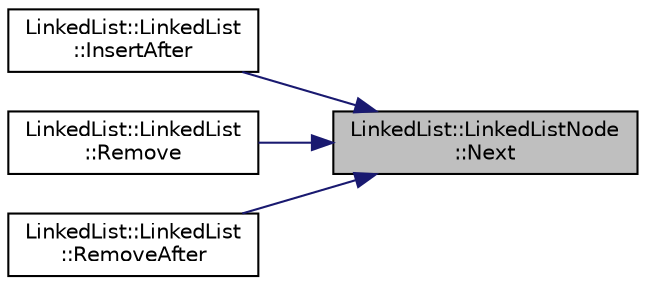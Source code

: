 digraph "LinkedList::LinkedListNode::Next"
{
 // LATEX_PDF_SIZE
  edge [fontname="Helvetica",fontsize="10",labelfontname="Helvetica",labelfontsize="10"];
  node [fontname="Helvetica",fontsize="10",shape=record];
  rankdir="RL";
  Node1 [label="LinkedList::LinkedListNode\l::Next",height=0.2,width=0.4,color="black", fillcolor="grey75", style="filled", fontcolor="black",tooltip="Get the next node in the linked list."];
  Node1 -> Node2 [dir="back",color="midnightblue",fontsize="10",style="solid",fontname="Helvetica"];
  Node2 [label="LinkedList::LinkedList\l::InsertAfter",height=0.2,width=0.4,color="black", fillcolor="white", style="filled",URL="$d9/d3d/class_linked_list_1_1_linked_list.html#a19863c77e3246503710afd84bf159f4e",tooltip=" "];
  Node1 -> Node3 [dir="back",color="midnightblue",fontsize="10",style="solid",fontname="Helvetica"];
  Node3 [label="LinkedList::LinkedList\l::Remove",height=0.2,width=0.4,color="black", fillcolor="white", style="filled",URL="$d9/d3d/class_linked_list_1_1_linked_list.html#aece1b84c2f9bac294c6ff87a80378bf5",tooltip=" "];
  Node1 -> Node4 [dir="back",color="midnightblue",fontsize="10",style="solid",fontname="Helvetica"];
  Node4 [label="LinkedList::LinkedList\l::RemoveAfter",height=0.2,width=0.4,color="black", fillcolor="white", style="filled",URL="$d9/d3d/class_linked_list_1_1_linked_list.html#a426821322f1f0d7f277c6c38d17e2ca9",tooltip=" "];
}
